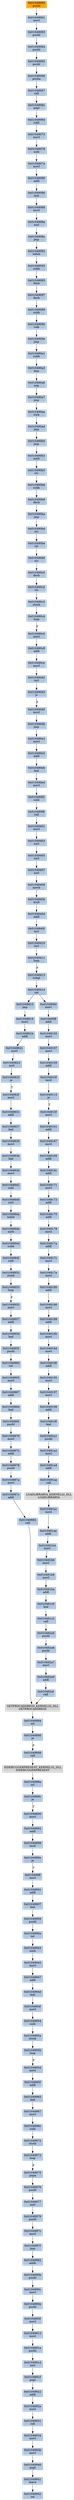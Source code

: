 strict digraph G {
	graph [bgcolor=transparent,
		name=G
	];
	node [color=lightsteelblue,
		fillcolor=lightsteelblue,
		shape=rectangle,
		style=filled
	];
	"0x010490b5"	[label="0x010490b5
stc"];
	"0x010490b6"	[label="0x010490b6
subb"];
	"0x010490b5" -> "0x010490b6"	[color="#000000"];
	"0x01049063"	[label="0x01049063
pushl"];
	"0x01049064"	[label="0x01049064
pushl"];
	"0x01049063" -> "0x01049064"	[color="#000000"];
	"0x0104940b"	[label="0x0104940b
mull"];
	"0x0104940d"	[label="0x0104940d
addl"];
	"0x0104940b" -> "0x0104940d"	[color="#000000"];
	"0x010490aa"	[label="0x010490aa
rorb"];
	"0x010490ad"	[label="0x010490ad
jmp"];
	"0x010490aa" -> "0x010490ad"	[color="#000000"];
	"0x0104906c"	[label="0x0104906c
popl"];
	"0x0104906d"	[label="0x0104906d
subl"];
	"0x0104906c" -> "0x0104906d"	[color="#000000"];
	"0x01049942"	[label="0x01049942
ret"];
	"0x010490c0"	[label="0x010490c0
decb"];
	"0x010490c2"	[label="0x010490c2
clc"];
	"0x010490c0" -> "0x010490c2"	[color="#000000"];
	"0x01049977"	[label="0x01049977
xorl"];
	"0x01049979"	[label="0x01049979
pushl"];
	"0x01049977" -> "0x01049979"	[color="#000000"];
	"0x01049945"	[label="0x01049945
movl"];
	"0x01049947"	[label="0x01049947
addl"];
	"0x01049945" -> "0x01049947"	[color="#000000"];
	"0x0104909b"	[label="0x0104909b
rolb"];
	"0x0104909e"	[label="0x0104909e
jmp"];
	"0x0104909b" -> "0x0104909e"	[color="#000000"];
	"0x0104995d"	[label="0x0104995d
movl"];
	"0x0104995f"	[label="0x0104995f
addl"];
	"0x0104995d" -> "0x0104995f"	[color="#000000"];
	"0x01049867"	[label="0x01049867
addl"];
	"0x0104986d"	[label="0x0104986d
leal"];
	"0x01049867" -> "0x0104986d"	[color="#000000"];
	"0x01049169"	[label="0x01049169
addl"];
	"0x0104916c"	[label="0x0104916c
addl"];
	"0x01049169" -> "0x0104916c"	[color="#000000"];
	"0x010490db"	[label="0x010490db
jmp"];
	"0x010490e3"	[label="0x010490e3
movl"];
	"0x010490db" -> "0x010490e3"	[color="#000000"];
	"0x01049901"	[label="0x01049901
addl"];
	"0x01049907"	[label="0x01049907
leal"];
	"0x01049901" -> "0x01049907"	[color="#000000"];
	"0x0104994f"	[label="0x0104994f
movl"];
	"0x01049954"	[label="0x01049954
subl"];
	"0x0104994f" -> "0x01049954"	[color="#000000"];
	"0x01049882"	[label="0x01049882
call"];
	GETPROCADDRESS_KERNEL32_DLL	[color=lightgrey,
		fillcolor=lightgrey,
		label="GETPROCADDRESS_KERNEL32_DLL
GETPROCADDRESS"];
	"0x01049882" -> GETPROCADDRESS_KERNEL32_DLL	[color="#000000"];
	"0x01049878"	[label="0x01049878
pushl"];
	"0x0104987a"	[label="0x0104987a
movl"];
	"0x01049878" -> "0x0104987a"	[color="#000000"];
	"0x01049972"	[label="0x01049972
stosb"];
	"0x01049973"	[label="0x01049973
loop"];
	"0x01049972" -> "0x01049973"	[color="#000000"];
	"0x010492a7"	[label="0x010492a7
movl"];
	"0x010492a9"	[label="0x010492a9
addl"];
	"0x010492a7" -> "0x010492a9"	[color="#000000"];
	"0x010490ce"	[label="0x010490ce
movl"];
	"0x010490d2"	[label="0x010490d2
incl"];
	"0x010490ce" -> "0x010490d2"	[color="#000000"];
	"0x01049982"	[label="0x01049982
addb"];
	"0x0104990b"	[label="0x0104990b
pushl"];
	"0x01049982" -> "0x0104990b"	[color="#000000"];
	"0x01049865"	[label="0x01049865
movl"];
	"0x01049865" -> "0x01049867"	[color="#000000"];
	"0x01049066"	[label="0x01049066
pusha"];
	"0x01049067"	[label="0x01049067
call"];
	"0x01049066" -> "0x01049067"	[color="#000000"];
	"0x0104917a"	[label="0x0104917a
addl"];
	"0x0104917c"	[label="0x0104917c
movl"];
	"0x0104917a" -> "0x0104917c"	[color="#000000"];
	"0x01049115"	[label="0x01049115
je"];
	"0x0104915f"	[label="0x0104915f
movl"];
	"0x01049115" -> "0x0104915f"	[color="#000000",
		label=T];
	"0x0104908a"	[label="0x0104908a
xorl"];
	"0x0104908c"	[label="0x0104908c
jmp"];
	"0x0104908a" -> "0x0104908c"	[color="#000000"];
	"0x0104988a"	[label="0x0104988a
orl"];
	"0x0104988c"	[label="0x0104988c
je"];
	"0x0104988a" -> "0x0104988c"	[color="#000000"];
	"0x010490ed"	[label="0x010490ed
movl"];
	"0x010490f2"	[label="0x010490f2
subl"];
	"0x010490ed" -> "0x010490f2"	[color="#000000"];
	"0x010498ff"	[label="0x010498ff
movl"];
	"0x010498ff" -> "0x01049901"	[color="#000000"];
	"0x010492af"	[label="0x010492af
call"];
	"0x010492a9" -> "0x010492af"	[color="#000000"];
	"0x0104994d"	[label="0x0104994d
leal"];
	"0x0104994d" -> "0x0104994f"	[color="#000000"];
	"0x01049065"	[label="0x01049065
pushl"];
	"0x01049064" -> "0x01049065"	[color="#000000"];
	"0x01049109"	[label="0x01049109
addl"];
	"0x0104910f"	[label="0x0104910f
testl"];
	"0x01049109" -> "0x0104910f"	[color="#000000"];
	"0x01049061"	[label="0x01049061
movl"];
	"0x01049061" -> "0x01049063"	[color="#000000"];
	"0x01049073"	[label="0x01049073
movl"];
	"0x01049078"	[label="0x01049078
subl"];
	"0x01049073" -> "0x01049078"	[color="#000000"];
	"0x0104991f"	[label="0x0104991f
popl"];
	"0x01049922"	[label="0x01049922
addl"];
	"0x0104991f" -> "0x01049922"	[color="#000000"];
	"0x0104995a"	[label="0x0104995a
stosb"];
	"0x0104995b"	[label="0x0104995b
loop"];
	"0x0104995a" -> "0x0104995b"	[color="#000000"];
	"0x010490c3"	[label="0x010490c3
stosb"];
	"0x010490c2" -> "0x010490c3"	[color="#000000"];
	"0x010491b8"	[label="0x010491b8
movl"];
	"0x010491ba"	[label="0x010491ba
addl"];
	"0x010491b8" -> "0x010491ba"	[color="#000000"];
	"0x01049815"	[label="0x01049815
jmp"];
	"0x01049819"	[label="0x01049819
movl"];
	"0x01049815" -> "0x01049819"	[color="#000000"];
	"0x0104986f"	[label="0x0104986f
pushl"];
	"0x0104986d" -> "0x0104986f"	[color="#000000"];
	"0x0104918b"	[label="0x0104918b
movl"];
	"0x0104918d"	[label="0x0104918d
movl"];
	"0x0104918b" -> "0x0104918d"	[color="#000000"];
	LOADLIBRARYA_KERNEL32_DLL	[color=lightgrey,
		fillcolor=lightgrey,
		label="LOADLIBRARYA_KERNEL32_DLL
LOADLIBRARYA"];
	"0x010491ac"	[label="0x010491ac
movl"];
	LOADLIBRARYA_KERNEL32_DLL -> "0x010491ac"	[color="#000000"];
	"0x0104981b"	[label="0x0104981b
addl"];
	"0x01049821"	[label="0x01049821
movl"];
	"0x0104981b" -> "0x01049821"	[color="#000000"];
	"0x01049819" -> "0x0104981b"	[color="#000000"];
	"0x01049092"	[label="0x01049092
lodsb"];
	"0x0104908c" -> "0x01049092"	[color="#000000"];
	"0x010492af" -> GETPROCADDRESS_KERNEL32_DLL	[color="#000000"];
	"0x010491a1"	[label="0x010491a1
pushl"];
	"0x010491a2"	[label="0x010491a2
movl"];
	"0x010491a1" -> "0x010491a2"	[color="#000000"];
	"0x0104987c"	[label="0x0104987c
addl"];
	"0x0104987c" -> "0x01049882"	[color="#000000"];
	"0x01049403"	[label="0x01049403
xorl"];
	"0x01049405"	[label="0x01049405
xorl"];
	"0x01049403" -> "0x01049405"	[color="#000000"];
	"0x01049171"	[label="0x01049171
movl"];
	"0x01049173"	[label="0x01049173
addl"];
	"0x01049171" -> "0x01049173"	[color="#000000"];
	"0x0104992a"	[label="0x0104992a
movl"];
	"0x01049931"	[label="0x01049931
roll"];
	"0x0104992a" -> "0x01049931"	[color="#000000"];
	"0x01049180"	[label="0x01049180
addl"];
	"0x01049186"	[label="0x01049186
movl"];
	"0x01049180" -> "0x01049186"	[color="#000000"];
	"0x01049940"	[label="0x01049940
popl"];
	"0x01049941"	[label="0x01049941
leave"];
	"0x01049940" -> "0x01049941"	[color="#000000"];
	"0x01049909"	[label="0x01049909
pushl"];
	"0x0104990a"	[label="0x0104990a
ret"];
	"0x01049909" -> "0x0104990a"	[color="#000000"];
	"0x010491a4"	[label="0x010491a4
addl"];
	"0x010491a2" -> "0x010491a4"	[color="#000000"];
	"0x0104995b" -> "0x0104995d"	[color="#000000",
		label=F];
	"0x010491b4"	[label="0x010491b4
movl"];
	"0x010491b6"	[label="0x010491b6
movl"];
	"0x010491b4" -> "0x010491b6"	[color="#000000"];
	"0x01049167"	[label="0x01049167
movl"];
	"0x01049167" -> "0x01049169"	[color="#000000"];
	"0x01049195"	[label="0x01049195
movl"];
	"0x01049197"	[label="0x01049197
movl"];
	"0x01049195" -> "0x01049197"	[color="#000000"];
	"0x010491aa"	[label="0x010491aa
call"];
	"0x010491aa" -> LOADLIBRARYA_KERNEL32_DLL	[color="#000000"];
	"0x01049860"	[label="0x01049860
ret"];
	"0x01049860" -> "0x01049865"	[color="#000000"];
	"0x0104997c"	[label="0x0104997c
movl"];
	"0x0104997f"	[label="0x0104997f
jmp"];
	"0x0104997c" -> "0x0104997f"	[color="#000000"];
	"0x010490a6"	[label="0x010490a6
nop"];
	"0x010490a7"	[label="0x010490a7
jmp"];
	"0x010490a6" -> "0x010490a7"	[color="#000000"];
	"0x0104910f" -> "0x01049115"	[color="#000000"];
	ISDEBUGGERPRESENT_KERNEL32_DLL	[color=lightgrey,
		fillcolor=lightgrey,
		label="ISDEBUGGERPRESENT_KERNEL32_DLL
ISDEBUGGERPRESENT"];
	ISDEBUGGERPRESENT_KERNEL32_DLL -> "0x0104988a"	[color="#000000"];
	"0x01049892"	[label="0x01049892
addl"];
	"0x01049898"	[label="0x01049898
testl"];
	"0x01049892" -> "0x01049898"	[color="#000000"];
	"0x01049943"	[label="0x01049943
xorb"];
	"0x0104990a" -> "0x01049943"	[color="#000000"];
	"0x01049199"	[label="0x01049199
addl"];
	"0x0104919f"	[label="0x0104919f
leal"];
	"0x01049199" -> "0x0104919f"	[color="#000000"];
	"0x010492a6"	[label="0x010492a6
pushl"];
	"0x010492a6" -> "0x010492a7"	[color="#000000"];
	"0x01049178"	[label="0x01049178
movl"];
	"0x01049178" -> "0x0104917a"	[color="#000000"];
	"0x010490ff"	[label="0x010490ff
addl"];
	"0x01049105"	[label="0x01049105
movl"];
	"0x010490ff" -> "0x01049105"	[color="#000000"];
	"0x01049913"	[label="0x01049913
movl"];
	"0x0104991a"	[label="0x0104991a
pushl"];
	"0x01049913" -> "0x0104991a"	[color="#000000"];
	"0x01049407"	[label="0x01049407
xorl"];
	"0x01049405" -> "0x01049407"	[color="#000000"];
	"0x01049853"	[label="0x01049853
loop"];
	"0x01049855"	[label="0x01049855
movl"];
	"0x01049853" -> "0x01049855"	[color="#000000",
		label=F];
	"0x010490eb"	[label="0x010490eb
leal"];
	"0x010490eb" -> "0x010490ed"	[color="#000000"];
	"0x01049967"	[label="0x01049967
movl"];
	"0x0104996c"	[label="0x0104996c
subl"];
	"0x01049967" -> "0x0104996c"	[color="#000000"];
	"0x010491ae"	[label="0x010491ae
addl"];
	"0x010491ac" -> "0x010491ae"	[color="#000000"];
	"0x01049907" -> "0x01049909"	[color="#000000"];
	"0x0104917e"	[label="0x0104917e
movl"];
	"0x0104917c" -> "0x0104917e"	[color="#000000"];
	"0x01049414"	[label="0x01049414
ret"];
	"0x01049414" -> "0x01049815"	[color="#000000"];
	"0x010490fd"	[label="0x010490fd
movl"];
	"0x01049414" -> "0x010490fd"	[color="#000000"];
	"0x0104907e"	[label="0x0104907e
movl"];
	"0x01049080"	[label="0x01049080
addl"];
	"0x0104907e" -> "0x01049080"	[color="#000000"];
	"0x010490d5"	[label="0x010490d5
movl"];
	"0x010490d5" -> "0x010490db"	[color="#000000"];
	"0x01049823"	[label="0x01049823
xorl"];
	"0x01049825"	[label="0x01049825
je"];
	"0x01049823" -> "0x01049825"	[color="#000000"];
	"0x0104982f"	[label="0x0104982f
movl"];
	"0x01049825" -> "0x0104982f"	[color="#000000",
		label=T];
	"0x010491c2"	[label="0x010491c2
call"];
	"0x010492a5"	[label="0x010492a5
pushl"];
	"0x010491c2" -> "0x010492a5"	[color="#000000"];
	"0x010490bd"	[label="0x010490bd
stc"];
	"0x010490be"	[label="0x010490be
clc"];
	"0x010490bd" -> "0x010490be"	[color="#000000"];
	"0x01049175"	[label="0x01049175
addl"];
	"0x01049173" -> "0x01049175"	[color="#000000"];
	"0x010490e5"	[label="0x010490e5
addl"];
	"0x010490e5" -> "0x010490eb"	[color="#000000"];
	"0x01049107"	[label="0x01049107
movl"];
	"0x01049107" -> "0x01049109"	[color="#000000"];
	"0x01049093"	[label="0x01049093
subb"];
	"0x01049092" -> "0x01049093"	[color="#000000"];
	"0x01049161"	[label="0x01049161
addl"];
	"0x01049161" -> "0x01049167"	[color="#000000"];
	"0x0104991d"	[label="0x0104991d
xorl"];
	"0x0104991a" -> "0x0104991d"	[color="#000000"];
	"0x0104984b"	[label="0x0104984b
xorb"];
	"0x0104984d"	[label="0x0104984d
subb"];
	"0x0104984b" -> "0x0104984d"	[color="#000000"];
	"0x0104940f"	[label="0x0104940f
incl"];
	"0x0104940d" -> "0x0104940f"	[color="#000000"];
	"0x01049821" -> "0x01049823"	[color="#000000"];
	"0x010491c0"	[label="0x010491c0
leal"];
	"0x010491c0" -> "0x010491c2"	[color="#000000"];
	"0x0104918f"	[label="0x0104918f
addl"];
	"0x0104918d" -> "0x0104918f"	[color="#000000"];
	"0x010490a1"	[label="0x010490a1
subb"];
	"0x010490a3"	[label="0x010490a3
jmp"];
	"0x010490a1" -> "0x010490a3"	[color="#000000"];
	"0x01049965"	[label="0x01049965
leal"];
	"0x01049965" -> "0x01049967"	[color="#000000"];
	"0x010491ae" -> "0x010491b4"	[color="#000000"];
	"0x010490a7" -> "0x010490aa"	[color="#000000"];
	"0x0104918f" -> "0x01049195"	[color="#000000"];
	"0x01049870"	[label="0x01049870
movl"];
	"0x01049872"	[label="0x01049872
addl"];
	"0x01049870" -> "0x01049872"	[color="#000000"];
	"0x01049857"	[label="0x01049857
addl"];
	"0x01049855" -> "0x01049857"	[color="#000000"];
	"0x0104985f"	[label="0x0104985f
pushl"];
	"0x0104985f" -> "0x01049860"	[color="#000000"];
	"0x0104906d" -> "0x01049073"	[color="#000000"];
	"0x01049975"	[label="0x01049975
popa"];
	"0x01049973" -> "0x01049975"	[color="#000000",
		label=F];
	"0x0104983d"	[label="0x0104983d
movl"];
	"0x01049842"	[label="0x01049842
subl"];
	"0x0104983d" -> "0x01049842"	[color="#000000"];
	"0x0104989e"	[label="0x0104989e
je"];
	"0x01049898" -> "0x0104989e"	[color="#000000"];
	"0x0104997f" -> "0x01049982"	[color="#000000"];
	"0x01049097"	[label="0x01049097
decb"];
	"0x01049099"	[label="0x01049099
subb"];
	"0x01049097" -> "0x01049099"	[color="#000000"];
	"0x0104990c"	[label="0x0104990c
movl"];
	"0x0104990e"	[label="0x0104990e
pushl"];
	"0x0104990c" -> "0x0104990e"	[color="#000000"];
	"0x010490d3"	[label="0x010490d3
js"];
	"0x010490d3" -> "0x010490d5"	[color="#000000",
		label=F];
	"0x010492a5" -> "0x010492a6"	[color="#000000"];
	"0x0104985d"	[label="0x0104985d
leal"];
	"0x0104985d" -> "0x0104985f"	[color="#000000"];
	"0x01049976"	[label="0x01049976
pushl"];
	"0x01049975" -> "0x01049976"	[color="#000000"];
	"0x0104909e" -> "0x010490a1"	[color="#000000"];
	"0x0104991d" -> "0x0104991f"	[color="#000000"];
	"0x01049086"	[label="0x01049086
leal"];
	"0x01049080" -> "0x01049086"	[color="#000000"];
	"0x0104984f"	[label="0x0104984f
rolb"];
	"0x0104984d" -> "0x0104984f"	[color="#000000"];
	"0x01049839"	[label="0x01049839
movl"];
	"0x0104983b"	[label="0x0104983b
leal"];
	"0x01049839" -> "0x0104983b"	[color="#000000"];
	"0x0104989e" -> "0x010498ff"	[color="#000000",
		label=T];
	"0x01049848"	[label="0x01049848
xorl"];
	"0x01049842" -> "0x01049848"	[color="#000000"];
	"0x01049060"	[color=lightgrey,
		fillcolor=orange,
		label="0x01049060
pushl"];
	"0x01049060" -> "0x01049061"	[color="#000000"];
	"0x010490c8"	[label="0x010490c8
addl"];
	"0x010490c8" -> "0x010490ce"	[color="#000000"];
	"0x01049088"	[label="0x01049088
movl"];
	"0x01049086" -> "0x01049088"	[color="#000000"];
	"0x01049413"	[label="0x01049413
xchgl"];
	"0x01049413" -> "0x01049414"	[color="#000000"];
	"0x01049095"	[label="0x01049095
decb"];
	"0x01049093" -> "0x01049095"	[color="#000000"];
	"0x010490f8"	[label="0x010490f8
call"];
	"0x01049401"	[label="0x01049401
movl"];
	"0x010490f8" -> "0x01049401"	[color="#000000"];
	"0x01049409"	[label="0x01049409
movb"];
	"0x01049409" -> "0x0104940b"	[color="#000000"];
	"0x010490b0"	[label="0x010490b0
jmp"];
	"0x010490b3"	[label="0x010490b3
xorb"];
	"0x010490b0" -> "0x010490b3"	[color="#000000"];
	"0x01049872" -> "0x01049878"	[color="#000000"];
	"0x01049941" -> "0x01049942"	[color="#000000"];
	"0x010490fd" -> "0x010490ff"	[color="#000000"];
	"0x01049095" -> "0x01049097"	[color="#000000"];
	"0x010490b8"	[label="0x010490b8
decb"];
	"0x010490b6" -> "0x010490b8"	[color="#000000"];
	"0x01049188"	[label="0x01049188
addl"];
	"0x01049188" -> "0x0104918b"	[color="#000000"];
	"0x01049401" -> "0x01049403"	[color="#000000"];
	"0x0104983b" -> "0x0104983d"	[color="#000000"];
	"0x0104995f" -> "0x01049965"	[color="#000000"];
	"0x01049934"	[label="0x01049934
movl"];
	"0x01049931" -> "0x01049934"	[color="#000000"];
	"0x01049105" -> "0x01049107"	[color="#000000"];
	"0x01049943" -> "0x01049945"	[color="#000000"];
	"0x010490c6"	[label="0x010490c6
movl"];
	"0x010490c6" -> "0x010490c8"	[color="#000000"];
	"0x01049831"	[label="0x01049831
addl"];
	"0x0104982f" -> "0x01049831"	[color="#000000"];
	"0x01049884"	[label="0x01049884
orl"];
	GETPROCADDRESS_KERNEL32_DLL -> "0x01049884"	[color="#000000"];
	"0x0104990f"	[label="0x0104990f
movl"];
	"0x0104990e" -> "0x0104990f"	[color="#000000"];
	"0x010490ad" -> "0x010490b0"	[color="#000000"];
	"0x01049175" -> "0x01049178"	[color="#000000"];
	"0x01049976" -> "0x01049977"	[color="#000000"];
	"0x0104993b"	[label="0x0104993b
movl"];
	"0x0104993b" -> "0x01049940"	[color="#000000"];
	"0x0104984a"	[label="0x0104984a
lodsb"];
	"0x0104984a" -> "0x0104984b"	[color="#000000"];
	"0x01049947" -> "0x0104994d"	[color="#000000"];
	"0x01049857" -> "0x0104985d"	[color="#000000"];
	"0x01049954" -> "0x0104995a"	[color="#000000"];
	"0x0104996c" -> "0x01049972"	[color="#000000"];
	"0x01049886"	[label="0x01049886
je"];
	"0x01049884" -> "0x01049886"	[color="#000000"];
	"0x01049197" -> "0x01049199"	[color="#000000"];
	"0x01049890"	[label="0x01049890
movl"];
	"0x0104988c" -> "0x01049890"	[color="#000000",
		label=T];
	"0x010490ba"	[label="0x010490ba
jmp"];
	"0x010490ba" -> "0x010490bd"	[color="#000000"];
	"0x010490d2" -> "0x010490d3"	[color="#000000"];
	"0x010490a3" -> "0x010490a6"	[color="#000000"];
	"0x01049065" -> "0x01049066"	[color="#000000"];
	"0x01049411"	[label="0x01049411
loop"];
	"0x01049411" -> "0x01049413"	[color="#000000",
		label=F];
	"0x010490c4"	[label="0x010490c4
loop"];
	"0x010490c3" -> "0x010490c4"	[color="#000000"];
	"0x010490bf"	[label="0x010490bf
stc"];
	"0x010490be" -> "0x010490bf"	[color="#000000"];
	"0x01049078" -> "0x0104907e"	[color="#000000"];
	"0x01049848" -> "0x0104984a"	[color="#000000"];
	"0x01049888"	[label="0x01049888
call"];
	"0x01049888" -> ISDEBUGGERPRESENT_KERNEL32_DLL	[color="#000000"];
	"0x0104986f" -> "0x01049870"	[color="#000000"];
	"0x0104919f" -> "0x010491a1"	[color="#000000"];
	"0x01049934" -> "0x0104993b"	[color="#000000"];
	"0x01049890" -> "0x01049892"	[color="#000000"];
	"0x010490b3" -> "0x010490b5"	[color="#000000"];
	"0x010490c4" -> "0x010490c6"	[color="#000000",
		label=F];
	"0x0104917e" -> "0x01049180"	[color="#000000"];
	"0x01049067" -> "0x0104906c"	[color="#000000"];
	"0x01049852"	[label="0x01049852
stosb"];
	"0x01049852" -> "0x01049853"	[color="#000000"];
	"0x01049088" -> "0x0104908a"	[color="#000000"];
	"0x01049922" -> "0x0104992a"	[color="#000000"];
	"0x01049186" -> "0x01049188"	[color="#000000"];
	"0x010490b8" -> "0x010490ba"	[color="#000000"];
	"0x0104987a" -> "0x0104987c"	[color="#000000"];
	"0x0104916c" -> "0x01049171"	[color="#000000"];
	"0x01049407" -> "0x01049409"	[color="#000000"];
	"0x0104984f" -> "0x01049852"	[color="#000000"];
	"0x010490e3" -> "0x010490e5"	[color="#000000"];
	"0x010491ba" -> "0x010491c0"	[color="#000000"];
	"0x01049979" -> "0x0104997c"	[color="#000000"];
	"0x010490bf" -> "0x010490c0"	[color="#000000"];
	"0x01049410"	[label="0x01049410
incl"];
	"0x0104940f" -> "0x01049410"	[color="#000000"];
	"0x01049837"	[label="0x01049837
leal"];
	"0x01049831" -> "0x01049837"	[color="#000000"];
	"0x01049410" -> "0x01049411"	[color="#000000"];
	"0x010491a4" -> "0x010491aa"	[color="#000000"];
	"0x0104990b" -> "0x0104990c"	[color="#000000"];
	"0x010490f2" -> "0x010490f8"	[color="#000000"];
	"0x01049886" -> "0x01049888"	[color="#000000",
		label=F];
	"0x010491b6" -> "0x010491b8"	[color="#000000"];
	"0x01049837" -> "0x01049839"	[color="#000000"];
	"0x0104915f" -> "0x01049161"	[color="#000000"];
	"0x0104990f" -> "0x01049913"	[color="#000000"];
	"0x01049099" -> "0x0104909b"	[color="#000000"];
}
